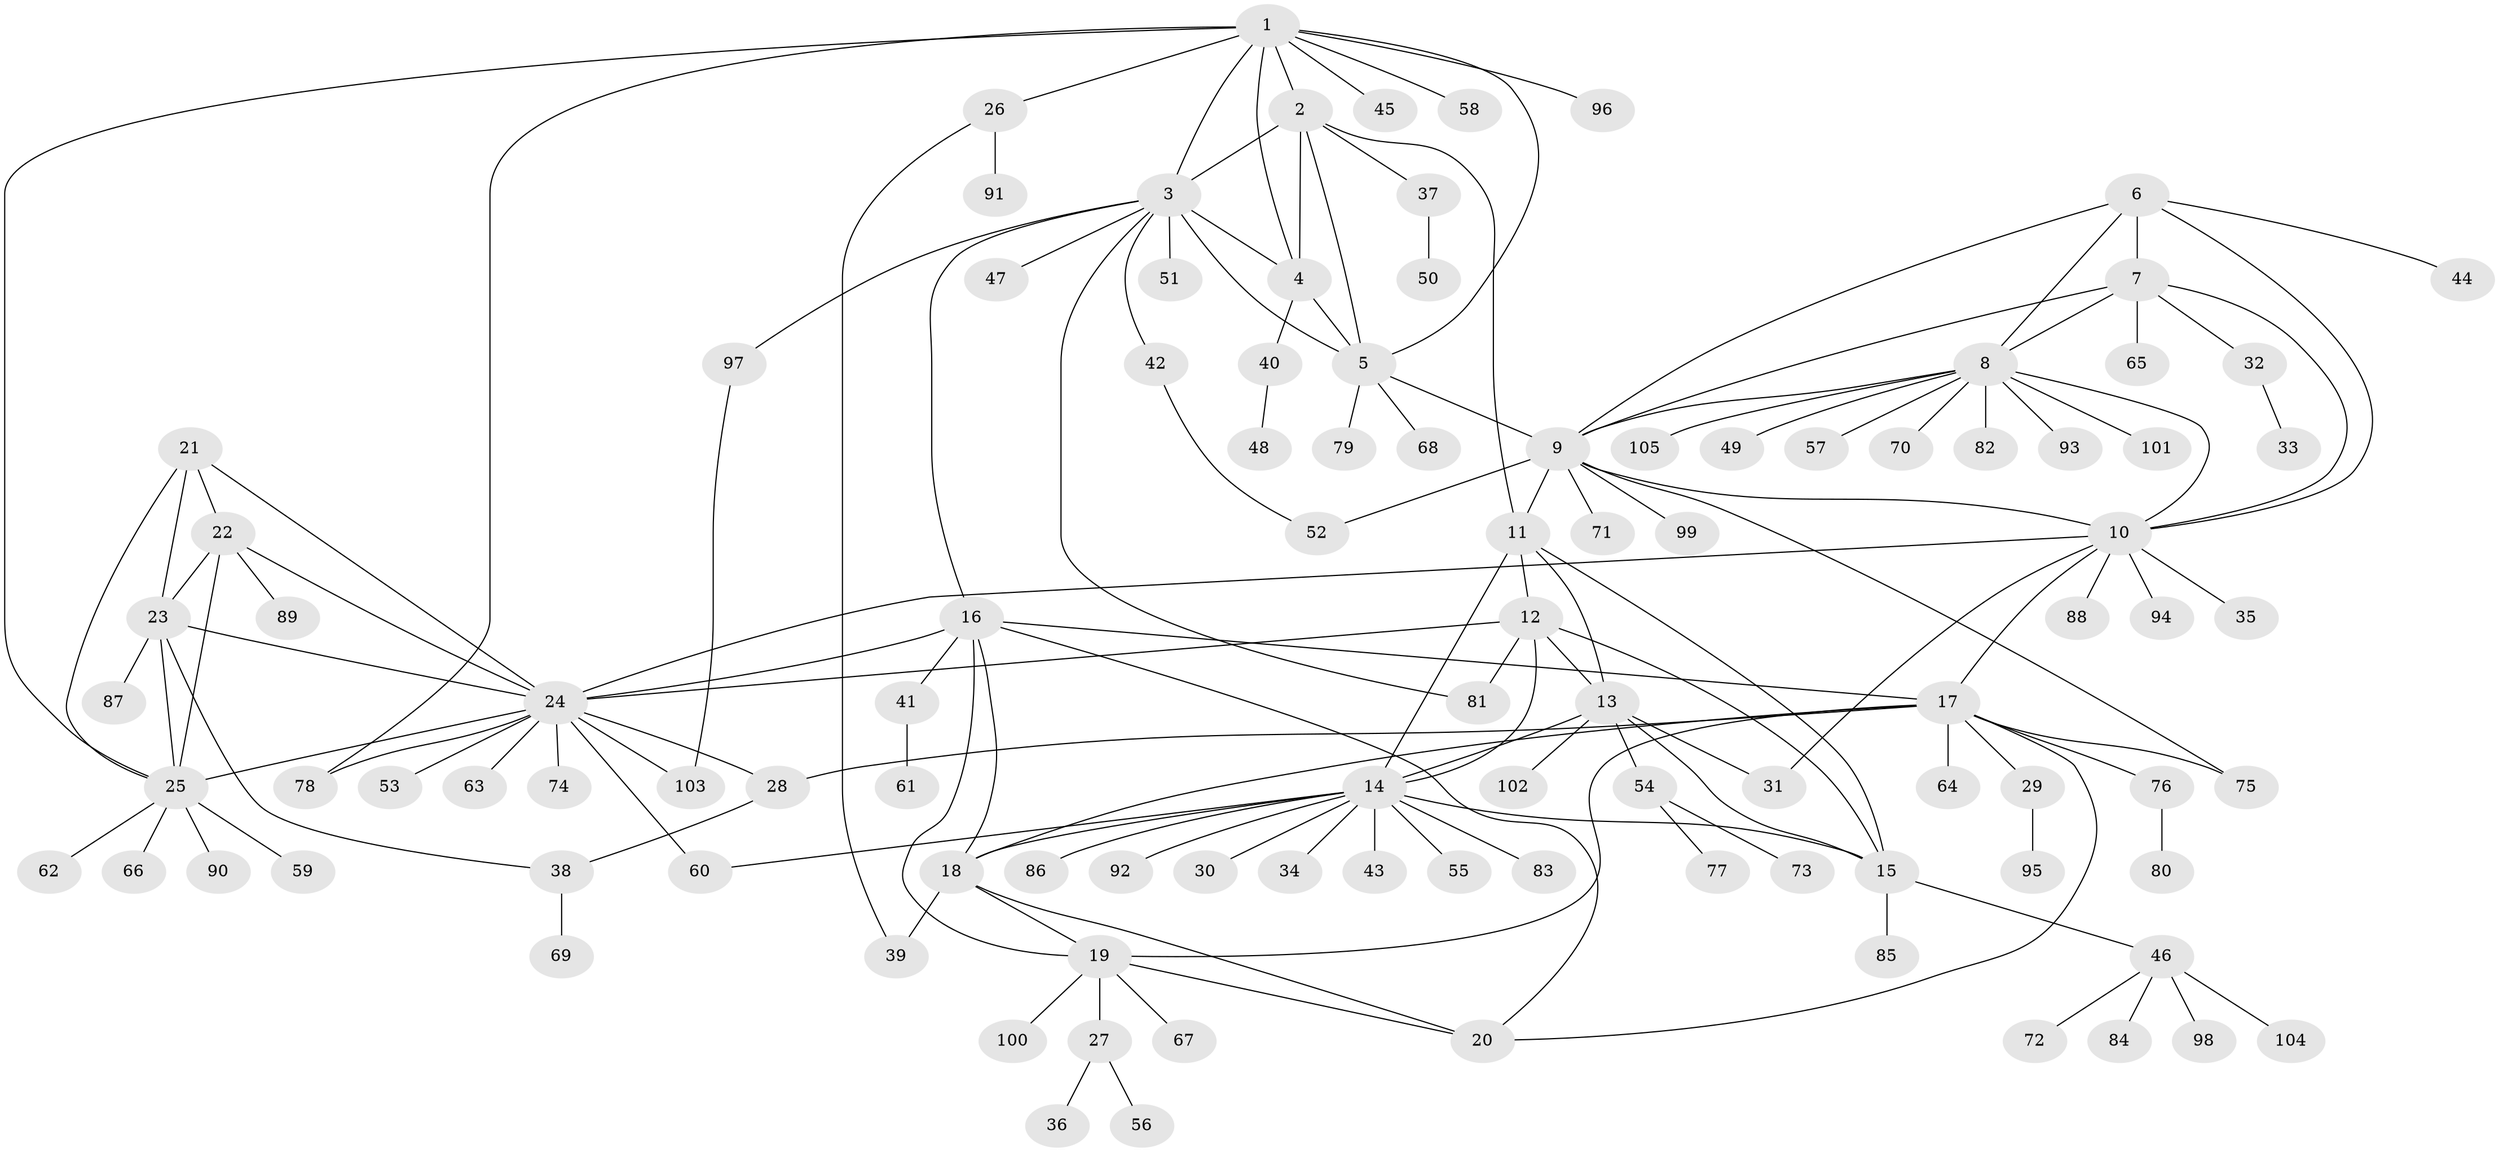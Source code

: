// Generated by graph-tools (version 1.1) at 2025/26/03/09/25 03:26:33]
// undirected, 105 vertices, 150 edges
graph export_dot {
graph [start="1"]
  node [color=gray90,style=filled];
  1;
  2;
  3;
  4;
  5;
  6;
  7;
  8;
  9;
  10;
  11;
  12;
  13;
  14;
  15;
  16;
  17;
  18;
  19;
  20;
  21;
  22;
  23;
  24;
  25;
  26;
  27;
  28;
  29;
  30;
  31;
  32;
  33;
  34;
  35;
  36;
  37;
  38;
  39;
  40;
  41;
  42;
  43;
  44;
  45;
  46;
  47;
  48;
  49;
  50;
  51;
  52;
  53;
  54;
  55;
  56;
  57;
  58;
  59;
  60;
  61;
  62;
  63;
  64;
  65;
  66;
  67;
  68;
  69;
  70;
  71;
  72;
  73;
  74;
  75;
  76;
  77;
  78;
  79;
  80;
  81;
  82;
  83;
  84;
  85;
  86;
  87;
  88;
  89;
  90;
  91;
  92;
  93;
  94;
  95;
  96;
  97;
  98;
  99;
  100;
  101;
  102;
  103;
  104;
  105;
  1 -- 2;
  1 -- 3;
  1 -- 4;
  1 -- 5;
  1 -- 25;
  1 -- 26;
  1 -- 45;
  1 -- 58;
  1 -- 78;
  1 -- 96;
  2 -- 3;
  2 -- 4;
  2 -- 5;
  2 -- 11;
  2 -- 37;
  3 -- 4;
  3 -- 5;
  3 -- 16;
  3 -- 42;
  3 -- 47;
  3 -- 51;
  3 -- 81;
  3 -- 97;
  4 -- 5;
  4 -- 40;
  5 -- 9;
  5 -- 68;
  5 -- 79;
  6 -- 7;
  6 -- 8;
  6 -- 9;
  6 -- 10;
  6 -- 44;
  7 -- 8;
  7 -- 9;
  7 -- 10;
  7 -- 32;
  7 -- 65;
  8 -- 9;
  8 -- 10;
  8 -- 49;
  8 -- 57;
  8 -- 70;
  8 -- 82;
  8 -- 93;
  8 -- 101;
  8 -- 105;
  9 -- 10;
  9 -- 11;
  9 -- 52;
  9 -- 71;
  9 -- 75;
  9 -- 99;
  10 -- 17;
  10 -- 24;
  10 -- 31;
  10 -- 35;
  10 -- 88;
  10 -- 94;
  11 -- 12;
  11 -- 13;
  11 -- 14;
  11 -- 15;
  12 -- 13;
  12 -- 14;
  12 -- 15;
  12 -- 24;
  12 -- 81;
  13 -- 14;
  13 -- 15;
  13 -- 31;
  13 -- 54;
  13 -- 102;
  14 -- 15;
  14 -- 18;
  14 -- 30;
  14 -- 34;
  14 -- 43;
  14 -- 55;
  14 -- 60;
  14 -- 83;
  14 -- 86;
  14 -- 92;
  15 -- 46;
  15 -- 85;
  16 -- 17;
  16 -- 18;
  16 -- 19;
  16 -- 20;
  16 -- 24;
  16 -- 41;
  17 -- 18;
  17 -- 19;
  17 -- 20;
  17 -- 28;
  17 -- 29;
  17 -- 64;
  17 -- 75;
  17 -- 76;
  18 -- 19;
  18 -- 20;
  18 -- 39;
  19 -- 20;
  19 -- 27;
  19 -- 67;
  19 -- 100;
  21 -- 22;
  21 -- 23;
  21 -- 24;
  21 -- 25;
  22 -- 23;
  22 -- 24;
  22 -- 25;
  22 -- 89;
  23 -- 24;
  23 -- 25;
  23 -- 38;
  23 -- 87;
  24 -- 25;
  24 -- 28;
  24 -- 53;
  24 -- 60;
  24 -- 63;
  24 -- 74;
  24 -- 78;
  24 -- 103;
  25 -- 59;
  25 -- 62;
  25 -- 66;
  25 -- 90;
  26 -- 39;
  26 -- 91;
  27 -- 36;
  27 -- 56;
  28 -- 38;
  29 -- 95;
  32 -- 33;
  37 -- 50;
  38 -- 69;
  40 -- 48;
  41 -- 61;
  42 -- 52;
  46 -- 72;
  46 -- 84;
  46 -- 98;
  46 -- 104;
  54 -- 73;
  54 -- 77;
  76 -- 80;
  97 -- 103;
}
